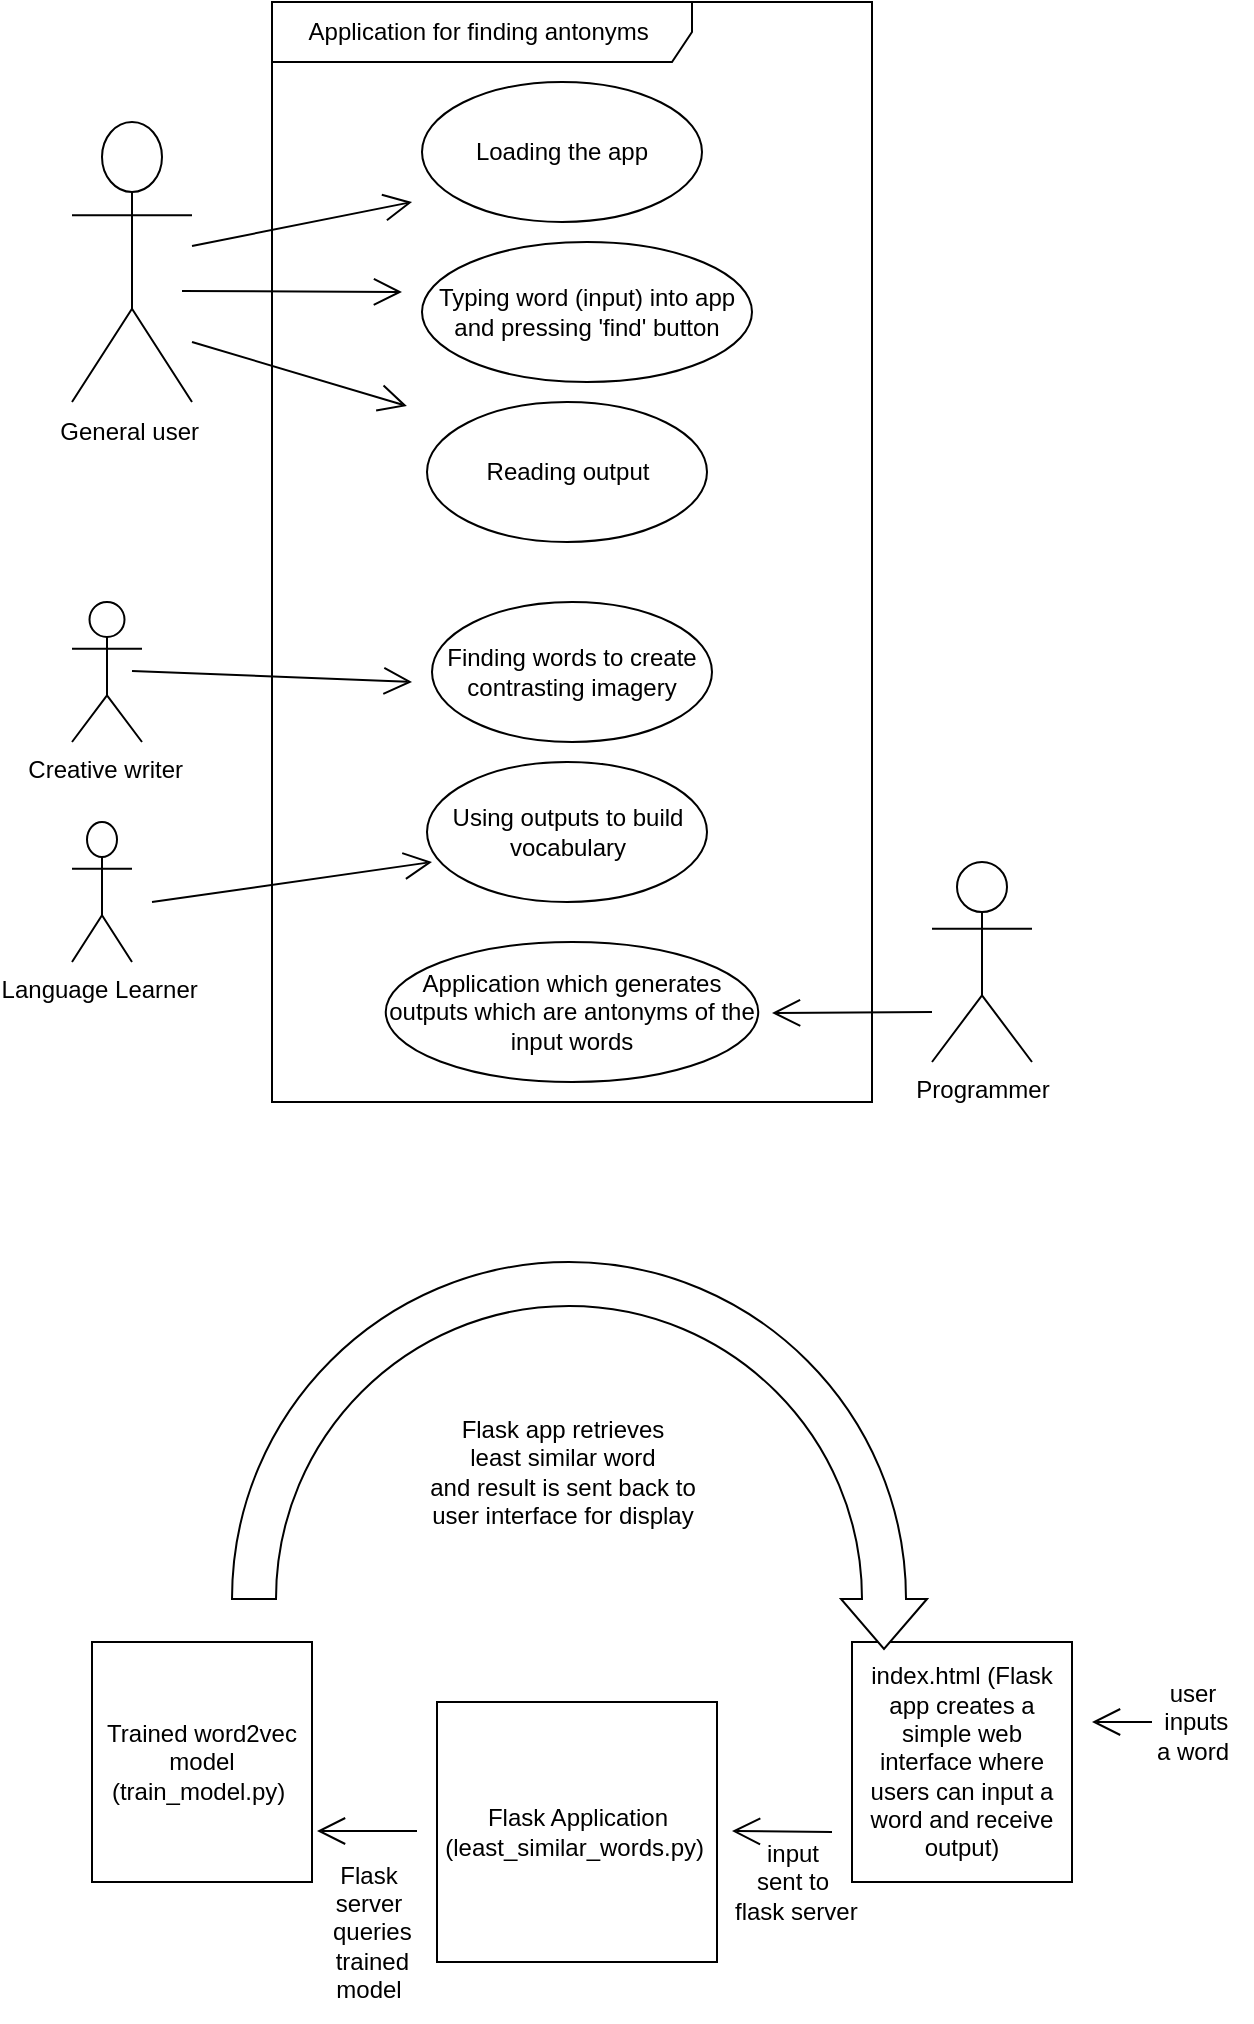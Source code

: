<mxfile version="22.1.7" type="device">
  <diagram name="Page-1" id="vgOeyhy2TYaw2lH7E3dl">
    <mxGraphModel dx="637" dy="546" grid="1" gridSize="10" guides="1" tooltips="1" connect="1" arrows="1" fold="1" page="1" pageScale="1" pageWidth="827" pageHeight="1169" math="0" shadow="0">
      <root>
        <mxCell id="0" />
        <mxCell id="1" parent="0" />
        <mxCell id="idO3CjA3WUdcLWMKiUAp-2" value="" style="shape=umlActor;verticalLabelPosition=bottom;verticalAlign=top;html=1;" vertex="1" parent="1">
          <mxGeometry x="140" y="140" width="60" height="140" as="geometry" />
        </mxCell>
        <mxCell id="idO3CjA3WUdcLWMKiUAp-4" value="Programmer" style="shape=umlActor;verticalLabelPosition=bottom;verticalAlign=top;html=1;" vertex="1" parent="1">
          <mxGeometry x="570" y="510" width="50" height="100" as="geometry" />
        </mxCell>
        <mxCell id="idO3CjA3WUdcLWMKiUAp-30" value="Creative writer&amp;nbsp;" style="shape=umlActor;verticalLabelPosition=bottom;verticalAlign=top;html=1;" vertex="1" parent="1">
          <mxGeometry x="140" y="380" width="35" height="70" as="geometry" />
        </mxCell>
        <mxCell id="idO3CjA3WUdcLWMKiUAp-31" value="Language Learner&amp;nbsp;" style="shape=umlActor;verticalLabelPosition=bottom;verticalAlign=top;html=1;" vertex="1" parent="1">
          <mxGeometry x="140" y="490" width="30" height="70" as="geometry" />
        </mxCell>
        <mxCell id="idO3CjA3WUdcLWMKiUAp-35" value="General user&amp;nbsp;" style="text;html=1;align=center;verticalAlign=middle;resizable=0;points=[];autosize=1;strokeColor=none;fillColor=none;" vertex="1" parent="1">
          <mxGeometry x="120" y="280" width="100" height="30" as="geometry" />
        </mxCell>
        <mxCell id="idO3CjA3WUdcLWMKiUAp-56" value="Trained word2vec model (train_model.py)&amp;nbsp;" style="html=1;whiteSpace=wrap;" vertex="1" parent="1">
          <mxGeometry x="150" y="900" width="110" height="120" as="geometry" />
        </mxCell>
        <mxCell id="idO3CjA3WUdcLWMKiUAp-58" value="index.html (Flask app creates a simple web interface where users can input a word and receive output)" style="html=1;whiteSpace=wrap;" vertex="1" parent="1">
          <mxGeometry x="530" y="900" width="110" height="120" as="geometry" />
        </mxCell>
        <mxCell id="idO3CjA3WUdcLWMKiUAp-67" value="" style="endArrow=open;endFill=1;endSize=12;html=1;rounded=0;" edge="1" parent="1">
          <mxGeometry width="160" relative="1" as="geometry">
            <mxPoint x="680" y="940" as="sourcePoint" />
            <mxPoint x="650" y="940" as="targetPoint" />
          </mxGeometry>
        </mxCell>
        <mxCell id="idO3CjA3WUdcLWMKiUAp-68" value="user&lt;br&gt;&amp;nbsp;inputs &lt;br&gt;a word" style="text;html=1;align=center;verticalAlign=middle;resizable=0;points=[];autosize=1;strokeColor=none;fillColor=none;" vertex="1" parent="1">
          <mxGeometry x="670" y="910" width="60" height="60" as="geometry" />
        </mxCell>
        <mxCell id="idO3CjA3WUdcLWMKiUAp-71" value="" style="endArrow=open;endFill=1;endSize=12;html=1;rounded=0;" edge="1" parent="1">
          <mxGeometry width="160" relative="1" as="geometry">
            <mxPoint x="520" y="995" as="sourcePoint" />
            <mxPoint x="470" y="994.5" as="targetPoint" />
          </mxGeometry>
        </mxCell>
        <mxCell id="idO3CjA3WUdcLWMKiUAp-57" value="Flask Application (least_similar_words.py)&amp;nbsp;" style="html=1;whiteSpace=wrap;" vertex="1" parent="1">
          <mxGeometry x="322.5" y="930" width="140" height="130" as="geometry" />
        </mxCell>
        <mxCell id="idO3CjA3WUdcLWMKiUAp-74" value="input &lt;br&gt;sent to&lt;br&gt;&amp;nbsp;flask server" style="text;html=1;align=center;verticalAlign=middle;resizable=0;points=[];autosize=1;strokeColor=none;fillColor=none;" vertex="1" parent="1">
          <mxGeometry x="455" y="990" width="90" height="60" as="geometry" />
        </mxCell>
        <mxCell id="idO3CjA3WUdcLWMKiUAp-75" value="Flask &lt;br&gt;server&lt;br&gt;&amp;nbsp;queries&lt;br&gt;&amp;nbsp;trained &lt;br&gt;model" style="text;html=1;align=center;verticalAlign=middle;resizable=0;points=[];autosize=1;strokeColor=none;fillColor=none;" vertex="1" parent="1">
          <mxGeometry x="252.5" y="1000" width="70" height="90" as="geometry" />
        </mxCell>
        <mxCell id="idO3CjA3WUdcLWMKiUAp-76" value="" style="endArrow=open;endFill=1;endSize=12;html=1;rounded=0;" edge="1" parent="1">
          <mxGeometry width="160" relative="1" as="geometry">
            <mxPoint x="312.5" y="994.5" as="sourcePoint" />
            <mxPoint x="262.5" y="994.5" as="targetPoint" />
          </mxGeometry>
        </mxCell>
        <mxCell id="idO3CjA3WUdcLWMKiUAp-77" value="" style="html=1;shadow=0;dashed=0;align=center;verticalAlign=middle;shape=mxgraph.arrows2.uTurnArrow;dy=11;arrowHead=43;dx2=25;rotation=0;direction=south;" vertex="1" parent="1">
          <mxGeometry x="220" y="710" width="347.5" height="110" as="geometry" />
        </mxCell>
        <mxCell id="idO3CjA3WUdcLWMKiUAp-78" value="Flask app retrieves &lt;br&gt;least similar word&lt;br&gt;and result is sent back to &lt;br&gt;user interface for display" style="text;html=1;align=center;verticalAlign=middle;resizable=0;points=[];autosize=1;strokeColor=none;fillColor=none;" vertex="1" parent="1">
          <mxGeometry x="305" y="780" width="160" height="70" as="geometry" />
        </mxCell>
        <mxCell id="idO3CjA3WUdcLWMKiUAp-79" value="Application for finding antonyms&amp;nbsp;" style="shape=umlFrame;whiteSpace=wrap;html=1;pointerEvents=0;width=210;height=30;" vertex="1" parent="1">
          <mxGeometry x="240" y="80" width="300" height="550" as="geometry" />
        </mxCell>
        <mxCell id="idO3CjA3WUdcLWMKiUAp-80" value="Application which generates outputs which are antonyms of the input words" style="ellipse;whiteSpace=wrap;html=1;" vertex="1" parent="1">
          <mxGeometry x="296.87" y="550" width="186.25" height="70" as="geometry" />
        </mxCell>
        <mxCell id="idO3CjA3WUdcLWMKiUAp-82" value="Using outputs to build vocabulary" style="ellipse;whiteSpace=wrap;html=1;" vertex="1" parent="1">
          <mxGeometry x="317.5" y="460" width="140" height="70" as="geometry" />
        </mxCell>
        <mxCell id="idO3CjA3WUdcLWMKiUAp-83" value="Finding words to create contrasting imagery" style="ellipse;whiteSpace=wrap;html=1;" vertex="1" parent="1">
          <mxGeometry x="320" y="380" width="140" height="70" as="geometry" />
        </mxCell>
        <mxCell id="idO3CjA3WUdcLWMKiUAp-84" value="Reading output" style="ellipse;whiteSpace=wrap;html=1;" vertex="1" parent="1">
          <mxGeometry x="317.5" y="280" width="140" height="70" as="geometry" />
        </mxCell>
        <mxCell id="idO3CjA3WUdcLWMKiUAp-85" value="Typing word (input) into app and pressing &#39;find&#39; button" style="ellipse;whiteSpace=wrap;html=1;" vertex="1" parent="1">
          <mxGeometry x="315" y="200" width="165" height="70" as="geometry" />
        </mxCell>
        <mxCell id="idO3CjA3WUdcLWMKiUAp-86" value="Loading the app" style="ellipse;whiteSpace=wrap;html=1;" vertex="1" parent="1">
          <mxGeometry x="315" y="120" width="140" height="70" as="geometry" />
        </mxCell>
        <mxCell id="idO3CjA3WUdcLWMKiUAp-87" value="" style="endArrow=open;endFill=1;endSize=12;html=1;rounded=0;" edge="1" parent="1">
          <mxGeometry width="160" relative="1" as="geometry">
            <mxPoint x="195" y="224.5" as="sourcePoint" />
            <mxPoint x="305" y="225" as="targetPoint" />
          </mxGeometry>
        </mxCell>
        <mxCell id="idO3CjA3WUdcLWMKiUAp-88" value="" style="endArrow=open;endFill=1;endSize=12;html=1;rounded=0;" edge="1" parent="1">
          <mxGeometry width="160" relative="1" as="geometry">
            <mxPoint x="170" y="414.5" as="sourcePoint" />
            <mxPoint x="310" y="420" as="targetPoint" />
          </mxGeometry>
        </mxCell>
        <mxCell id="idO3CjA3WUdcLWMKiUAp-89" value="" style="endArrow=open;endFill=1;endSize=12;html=1;rounded=0;" edge="1" parent="1">
          <mxGeometry width="160" relative="1" as="geometry">
            <mxPoint x="180" y="530" as="sourcePoint" />
            <mxPoint x="320" y="510" as="targetPoint" />
          </mxGeometry>
        </mxCell>
        <mxCell id="idO3CjA3WUdcLWMKiUAp-90" value="" style="endArrow=open;endFill=1;endSize=12;html=1;rounded=0;" edge="1" parent="1">
          <mxGeometry width="160" relative="1" as="geometry">
            <mxPoint x="200" y="250" as="sourcePoint" />
            <mxPoint x="307.444" y="282.019" as="targetPoint" />
          </mxGeometry>
        </mxCell>
        <mxCell id="idO3CjA3WUdcLWMKiUAp-92" value="" style="endArrow=open;endFill=1;endSize=12;html=1;rounded=0;" edge="1" parent="1">
          <mxGeometry width="160" relative="1" as="geometry">
            <mxPoint x="200" y="202" as="sourcePoint" />
            <mxPoint x="310.007" y="179.999" as="targetPoint" />
          </mxGeometry>
        </mxCell>
        <mxCell id="idO3CjA3WUdcLWMKiUAp-94" value="" style="endArrow=open;endFill=1;endSize=12;html=1;rounded=0;" edge="1" parent="1">
          <mxGeometry width="160" relative="1" as="geometry">
            <mxPoint x="570" y="585" as="sourcePoint" />
            <mxPoint x="490" y="585.5" as="targetPoint" />
          </mxGeometry>
        </mxCell>
      </root>
    </mxGraphModel>
  </diagram>
</mxfile>
